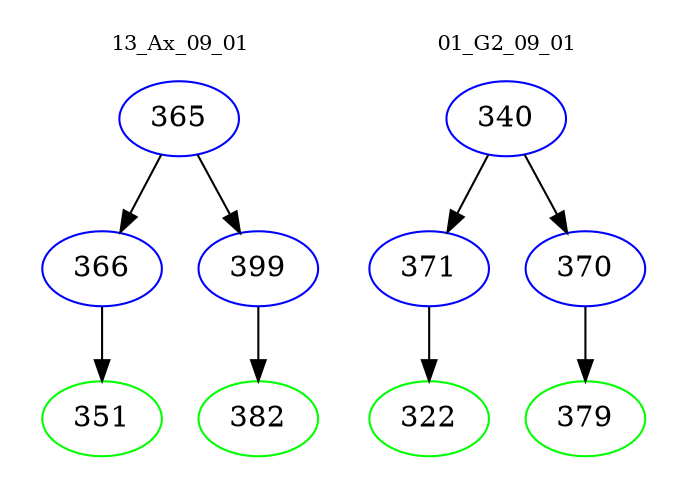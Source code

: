 digraph{
subgraph cluster_0 {
color = white
label = "13_Ax_09_01";
fontsize=10;
T0_365 [label="365", color="blue"]
T0_365 -> T0_366 [color="black"]
T0_366 [label="366", color="blue"]
T0_366 -> T0_351 [color="black"]
T0_351 [label="351", color="green"]
T0_365 -> T0_399 [color="black"]
T0_399 [label="399", color="blue"]
T0_399 -> T0_382 [color="black"]
T0_382 [label="382", color="green"]
}
subgraph cluster_1 {
color = white
label = "01_G2_09_01";
fontsize=10;
T1_340 [label="340", color="blue"]
T1_340 -> T1_371 [color="black"]
T1_371 [label="371", color="blue"]
T1_371 -> T1_322 [color="black"]
T1_322 [label="322", color="green"]
T1_340 -> T1_370 [color="black"]
T1_370 [label="370", color="blue"]
T1_370 -> T1_379 [color="black"]
T1_379 [label="379", color="green"]
}
}
